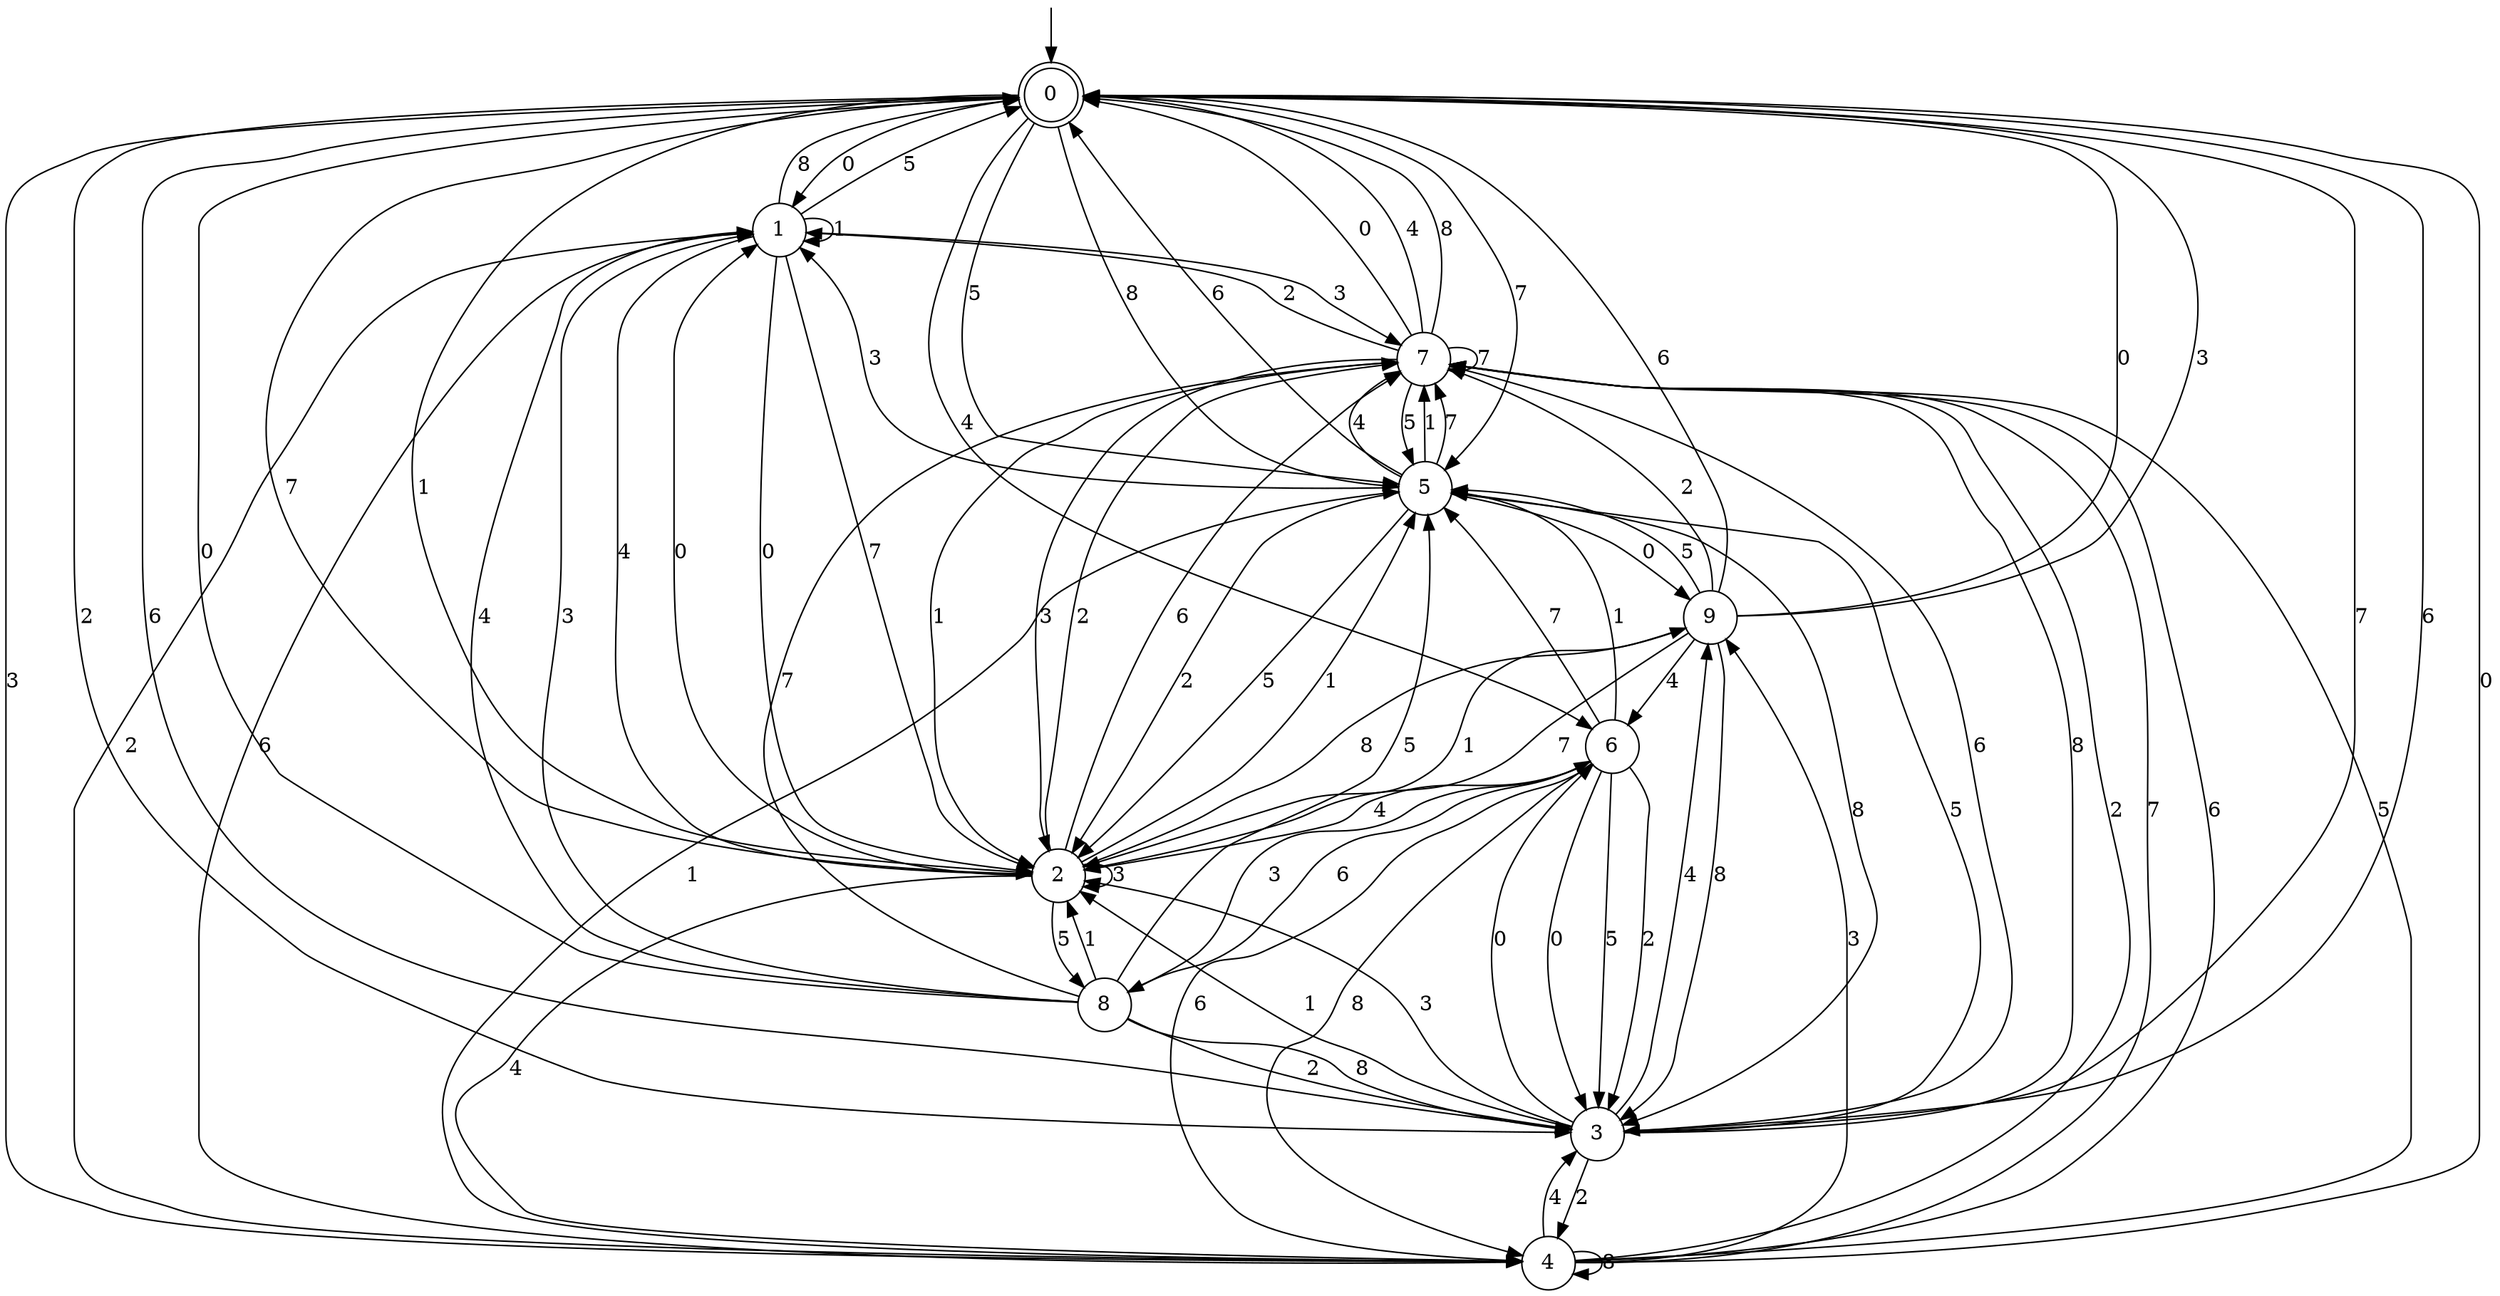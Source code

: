 digraph g {

	s0 [shape="doublecircle" label="0"];
	s1 [shape="circle" label="1"];
	s2 [shape="circle" label="2"];
	s3 [shape="circle" label="3"];
	s4 [shape="circle" label="4"];
	s5 [shape="circle" label="5"];
	s6 [shape="circle" label="6"];
	s7 [shape="circle" label="7"];
	s8 [shape="circle" label="8"];
	s9 [shape="circle" label="9"];
	s0 -> s1 [label="0"];
	s0 -> s2 [label="1"];
	s0 -> s3 [label="2"];
	s0 -> s4 [label="3"];
	s0 -> s5 [label="7"];
	s0 -> s3 [label="6"];
	s0 -> s6 [label="4"];
	s0 -> s5 [label="5"];
	s0 -> s5 [label="8"];
	s1 -> s2 [label="0"];
	s1 -> s1 [label="1"];
	s1 -> s4 [label="2"];
	s1 -> s7 [label="3"];
	s1 -> s2 [label="7"];
	s1 -> s4 [label="6"];
	s1 -> s2 [label="4"];
	s1 -> s0 [label="5"];
	s1 -> s0 [label="8"];
	s2 -> s1 [label="0"];
	s2 -> s5 [label="1"];
	s2 -> s7 [label="2"];
	s2 -> s2 [label="3"];
	s2 -> s0 [label="7"];
	s2 -> s7 [label="6"];
	s2 -> s4 [label="4"];
	s2 -> s8 [label="5"];
	s2 -> s9 [label="8"];
	s3 -> s6 [label="0"];
	s3 -> s2 [label="1"];
	s3 -> s4 [label="2"];
	s3 -> s2 [label="3"];
	s3 -> s0 [label="7"];
	s3 -> s0 [label="6"];
	s3 -> s9 [label="4"];
	s3 -> s5 [label="5"];
	s3 -> s7 [label="8"];
	s4 -> s0 [label="0"];
	s4 -> s5 [label="1"];
	s4 -> s7 [label="2"];
	s4 -> s9 [label="3"];
	s4 -> s7 [label="7"];
	s4 -> s7 [label="6"];
	s4 -> s3 [label="4"];
	s4 -> s7 [label="5"];
	s4 -> s4 [label="8"];
	s5 -> s9 [label="0"];
	s5 -> s7 [label="1"];
	s5 -> s2 [label="2"];
	s5 -> s1 [label="3"];
	s5 -> s7 [label="7"];
	s5 -> s0 [label="6"];
	s5 -> s7 [label="4"];
	s5 -> s2 [label="5"];
	s5 -> s3 [label="8"];
	s6 -> s3 [label="0"];
	s6 -> s5 [label="1"];
	s6 -> s3 [label="2"];
	s6 -> s8 [label="3"];
	s6 -> s5 [label="7"];
	s6 -> s4 [label="6"];
	s6 -> s2 [label="4"];
	s6 -> s3 [label="5"];
	s6 -> s4 [label="8"];
	s7 -> s0 [label="0"];
	s7 -> s2 [label="1"];
	s7 -> s1 [label="2"];
	s7 -> s2 [label="3"];
	s7 -> s7 [label="7"];
	s7 -> s3 [label="6"];
	s7 -> s0 [label="4"];
	s7 -> s5 [label="5"];
	s7 -> s0 [label="8"];
	s8 -> s0 [label="0"];
	s8 -> s2 [label="1"];
	s8 -> s3 [label="2"];
	s8 -> s1 [label="3"];
	s8 -> s7 [label="7"];
	s8 -> s6 [label="6"];
	s8 -> s1 [label="4"];
	s8 -> s5 [label="5"];
	s8 -> s3 [label="8"];
	s9 -> s0 [label="0"];
	s9 -> s2 [label="1"];
	s9 -> s7 [label="2"];
	s9 -> s0 [label="3"];
	s9 -> s2 [label="7"];
	s9 -> s0 [label="6"];
	s9 -> s6 [label="4"];
	s9 -> s5 [label="5"];
	s9 -> s3 [label="8"];

__start0 [label="" shape="none" width="0" height="0"];
__start0 -> s0;

}
